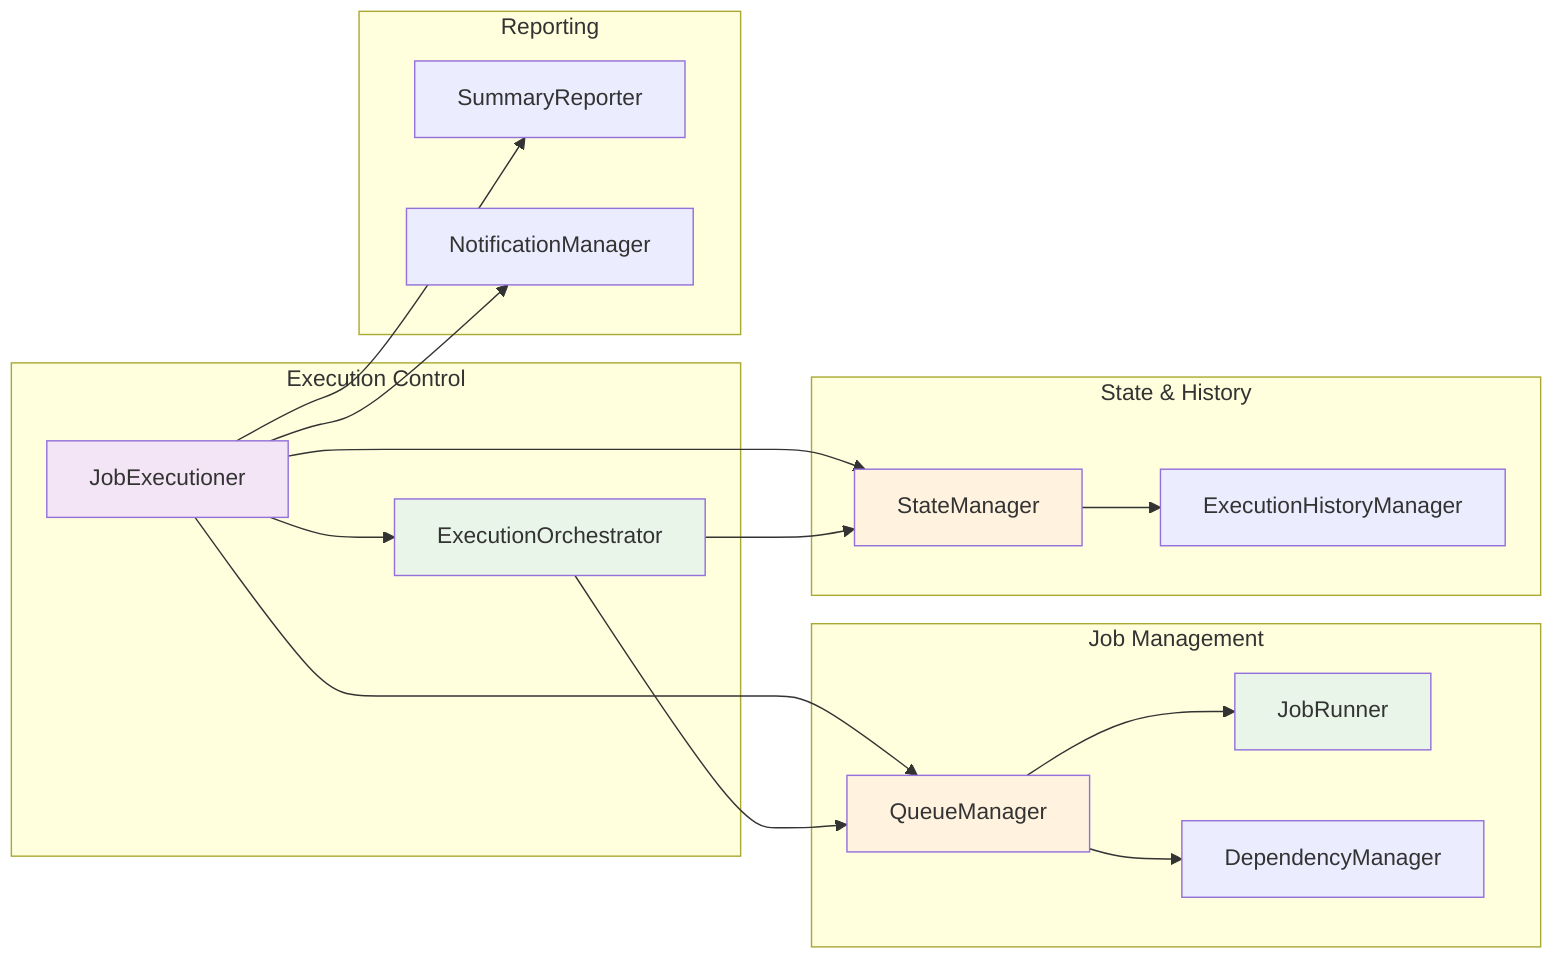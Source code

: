 graph LR
    subgraph "Execution Control"
        JE[JobExecutioner]
        EO[ExecutionOrchestrator]
        JE --> EO
    end
    
    subgraph "Job Management"
        QM[QueueManager]
        JR[JobRunner]
        DM[DependencyManager]
        QM --> JR
        QM --> DM
    end
    
    subgraph "State & History"
        SM[StateManager]
        EHM[ExecutionHistoryManager]
        SM --> EHM
    end
    
    subgraph "Reporting"
        SR[SummaryReporter]
        NM[NotificationManager]
    end
    
    JE --> QM
    JE --> SM
    JE --> SR
    JE --> NM
    EO --> QM
    EO --> SM
    
    style JE fill:#f3e5f5
    style EO fill:#e8f5e8
    style QM fill:#fff3e0
    style JR fill:#e8f5e8
    style SM fill:#fff3e0